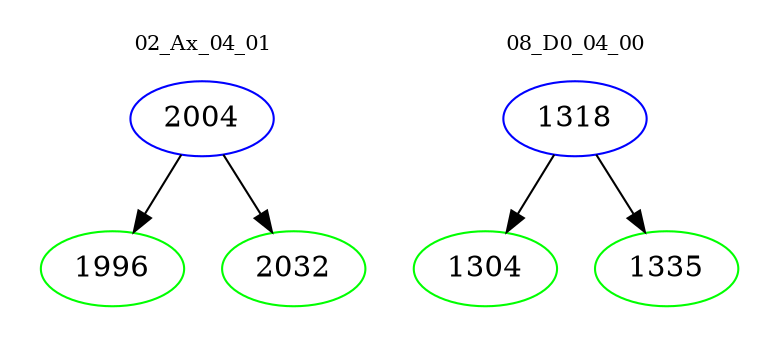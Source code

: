 digraph{
subgraph cluster_0 {
color = white
label = "02_Ax_04_01";
fontsize=10;
T0_2004 [label="2004", color="blue"]
T0_2004 -> T0_1996 [color="black"]
T0_1996 [label="1996", color="green"]
T0_2004 -> T0_2032 [color="black"]
T0_2032 [label="2032", color="green"]
}
subgraph cluster_1 {
color = white
label = "08_D0_04_00";
fontsize=10;
T1_1318 [label="1318", color="blue"]
T1_1318 -> T1_1304 [color="black"]
T1_1304 [label="1304", color="green"]
T1_1318 -> T1_1335 [color="black"]
T1_1335 [label="1335", color="green"]
}
}
